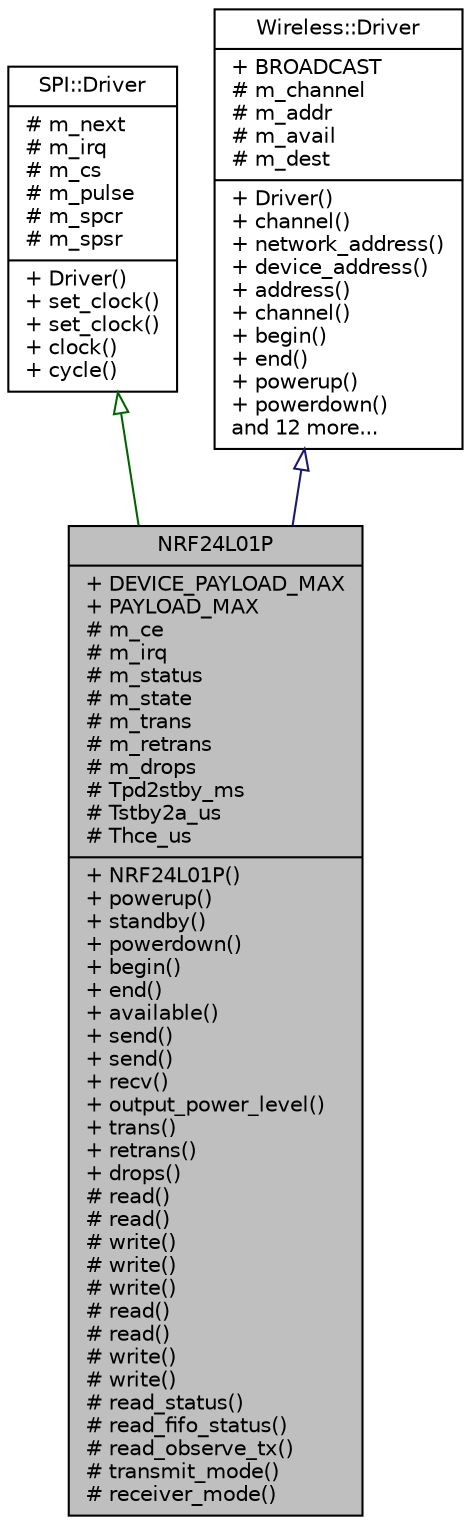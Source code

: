 digraph "NRF24L01P"
{
  edge [fontname="Helvetica",fontsize="10",labelfontname="Helvetica",labelfontsize="10"];
  node [fontname="Helvetica",fontsize="10",shape=record];
  Node1 [label="{NRF24L01P\n|+ DEVICE_PAYLOAD_MAX\l+ PAYLOAD_MAX\l# m_ce\l# m_irq\l# m_status\l# m_state\l# m_trans\l# m_retrans\l# m_drops\l# Tpd2stby_ms\l# Tstby2a_us\l# Thce_us\l|+ NRF24L01P()\l+ powerup()\l+ standby()\l+ powerdown()\l+ begin()\l+ end()\l+ available()\l+ send()\l+ send()\l+ recv()\l+ output_power_level()\l+ trans()\l+ retrans()\l+ drops()\l# read()\l# read()\l# write()\l# write()\l# write()\l# read()\l# read()\l# write()\l# write()\l# read_status()\l# read_fifo_status()\l# read_observe_tx()\l# transmit_mode()\l# receiver_mode()\l}",height=0.2,width=0.4,color="black", fillcolor="grey75", style="filled", fontcolor="black"];
  Node2 -> Node1 [dir="back",color="darkgreen",fontsize="10",style="solid",arrowtail="onormal",fontname="Helvetica"];
  Node2 [label="{SPI::Driver\n|# m_next\l# m_irq\l# m_cs\l# m_pulse\l# m_spcr\l# m_spsr\l|+ Driver()\l+ set_clock()\l+ set_clock()\l+ clock()\l+ cycle()\l}",height=0.2,width=0.4,color="black", fillcolor="white", style="filled",URL="$dc/dd2/classSPI_1_1Driver.html"];
  Node3 -> Node1 [dir="back",color="midnightblue",fontsize="10",style="solid",arrowtail="onormal",fontname="Helvetica"];
  Node3 [label="{Wireless::Driver\n|+ BROADCAST\l# m_channel\l# m_addr\l# m_avail\l# m_dest\l|+ Driver()\l+ channel()\l+ network_address()\l+ device_address()\l+ address()\l+ channel()\l+ begin()\l+ end()\l+ powerup()\l+ powerdown()\land 12 more...\l}",height=0.2,width=0.4,color="black", fillcolor="white", style="filled",URL="$df/d58/classWireless_1_1Driver.html"];
}
